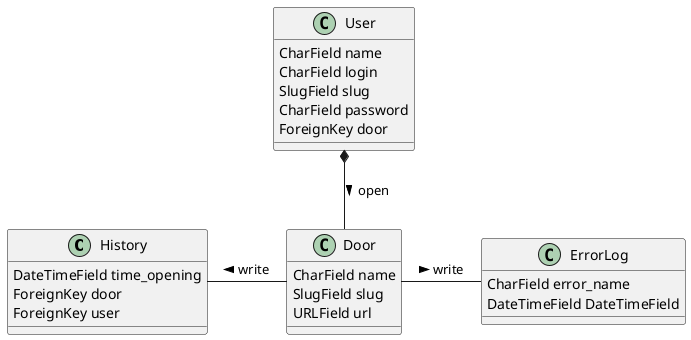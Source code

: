 @startuml
History - Door: write <
Door - ErrorLog: write  >
User *-- Door: > open

Class Door {
    CharField name
    SlugField slug
    URLField url
}

Class User {
    CharField name
    CharField login
    SlugField slug
    CharField password
    ForeignKey door
}

Class History{
    DateTimeField time_opening
    ForeignKey door
    ForeignKey user
}

Class ErrorLog{
    CharField error_name
    DateTimeField DateTimeField
   }

@enduml